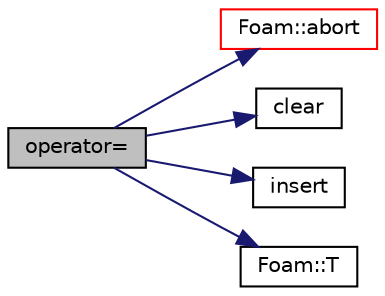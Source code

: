 digraph "operator="
{
  bgcolor="transparent";
  edge [fontname="Helvetica",fontsize="10",labelfontname="Helvetica",labelfontsize="10"];
  node [fontname="Helvetica",fontsize="10",shape=record];
  rankdir="LR";
  Node1 [label="operator=",height=0.2,width=0.4,color="black", fillcolor="grey75", style="filled", fontcolor="black"];
  Node1 -> Node2 [color="midnightblue",fontsize="10",style="solid",fontname="Helvetica"];
  Node2 [label="Foam::abort",height=0.2,width=0.4,color="red",URL="$a10725.html#a447107a607d03e417307c203fa5fb44b"];
  Node1 -> Node3 [color="midnightblue",fontsize="10",style="solid",fontname="Helvetica"];
  Node3 [label="clear",height=0.2,width=0.4,color="black",URL="$a03115.html#a3a533f9231a5668b9d8f301a79d57b73"];
  Node1 -> Node4 [color="midnightblue",fontsize="10",style="solid",fontname="Helvetica"];
  Node4 [label="insert",height=0.2,width=0.4,color="black",URL="$a03916.html#ac3c1fc80c032bac12dfeb7842c1353ee"];
  Node1 -> Node5 [color="midnightblue",fontsize="10",style="solid",fontname="Helvetica"];
  Node5 [label="Foam::T",height=0.2,width=0.4,color="black",URL="$a10725.html#ae57fda0abb14bb0944947c463c6e09d4"];
}
